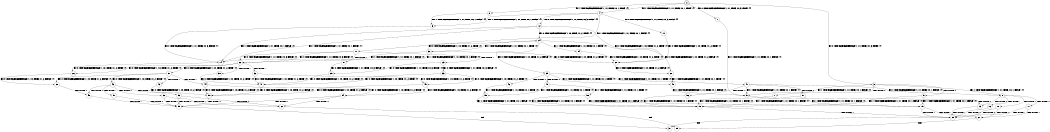 digraph BCG {
size = "7, 10.5";
center = TRUE;
node [shape = circle];
0 [peripheries = 2];
0 -> 1 [label = "EX !0 !ATOMIC_EXCH_BRANCH (1, +1, TRUE, +0, 3, TRUE) !{}"];
0 -> 2 [label = "EX !1 !ATOMIC_EXCH_BRANCH (1, +1, TRUE, +0, 1, TRUE) !{}"];
0 -> 3 [label = "EX !0 !ATOMIC_EXCH_BRANCH (1, +1, TRUE, +0, 3, TRUE) !{}"];
0 -> 4 [label = "EX !1 !ATOMIC_EXCH_BRANCH (1, +1, TRUE, +0, 1, TRUE) !{}"];
1 -> 5 [label = "EX !1 !ATOMIC_EXCH_BRANCH (1, +1, TRUE, +0, 1, FALSE) !{}"];
2 -> 6 [label = "EX !1 !ATOMIC_EXCH_BRANCH (1, +1, TRUE, +0, 1, FALSE) !{}"];
3 -> 5 [label = "EX !1 !ATOMIC_EXCH_BRANCH (1, +1, TRUE, +0, 1, FALSE) !{}"];
3 -> 7 [label = "TERMINATE !0"];
3 -> 8 [label = "EX !1 !ATOMIC_EXCH_BRANCH (1, +1, TRUE, +0, 1, FALSE) !{}"];
3 -> 9 [label = "TERMINATE !0"];
4 -> 6 [label = "EX !1 !ATOMIC_EXCH_BRANCH (1, +1, TRUE, +0, 1, FALSE) !{}"];
4 -> 10 [label = "EX !0 !ATOMIC_EXCH_BRANCH (1, +1, TRUE, +0, 3, FALSE) !{}"];
4 -> 11 [label = "EX !1 !ATOMIC_EXCH_BRANCH (1, +1, TRUE, +0, 1, FALSE) !{}"];
4 -> 12 [label = "EX !0 !ATOMIC_EXCH_BRANCH (1, +1, TRUE, +0, 3, FALSE) !{}"];
5 -> 13 [label = "TERMINATE !0"];
6 -> 14 [label = "EX !0 !ATOMIC_EXCH_BRANCH (1, +1, TRUE, +0, 3, FALSE) !{}"];
7 -> 15 [label = "EX !1 !ATOMIC_EXCH_BRANCH (1, +1, TRUE, +0, 1, FALSE) !{}"];
8 -> 13 [label = "TERMINATE !0"];
8 -> 16 [label = "TERMINATE !1"];
8 -> 17 [label = "TERMINATE !0"];
8 -> 18 [label = "TERMINATE !1"];
9 -> 15 [label = "EX !1 !ATOMIC_EXCH_BRANCH (1, +1, TRUE, +0, 1, FALSE) !{}"];
9 -> 19 [label = "EX !1 !ATOMIC_EXCH_BRANCH (1, +1, TRUE, +0, 1, FALSE) !{}"];
10 -> 20 [label = "EX !0 !ATOMIC_EXCH_BRANCH (1, +0, TRUE, +1, 2, TRUE) !{}"];
11 -> 14 [label = "EX !0 !ATOMIC_EXCH_BRANCH (1, +1, TRUE, +0, 3, FALSE) !{}"];
11 -> 21 [label = "TERMINATE !1"];
11 -> 22 [label = "EX !0 !ATOMIC_EXCH_BRANCH (1, +1, TRUE, +0, 3, FALSE) !{}"];
11 -> 23 [label = "TERMINATE !1"];
12 -> 20 [label = "EX !0 !ATOMIC_EXCH_BRANCH (1, +0, TRUE, +1, 2, TRUE) !{}"];
12 -> 14 [label = "EX !1 !ATOMIC_EXCH_BRANCH (1, +1, TRUE, +0, 1, FALSE) !{}"];
12 -> 24 [label = "EX !0 !ATOMIC_EXCH_BRANCH (1, +0, TRUE, +1, 2, TRUE) !{}"];
12 -> 22 [label = "EX !1 !ATOMIC_EXCH_BRANCH (1, +1, TRUE, +0, 1, FALSE) !{}"];
13 -> 25 [label = "TERMINATE !1"];
14 -> 26 [label = "EX !0 !ATOMIC_EXCH_BRANCH (1, +0, TRUE, +1, 2, TRUE) !{}"];
15 -> 25 [label = "TERMINATE !1"];
16 -> 25 [label = "TERMINATE !0"];
17 -> 25 [label = "TERMINATE !1"];
17 -> 27 [label = "TERMINATE !1"];
18 -> 25 [label = "TERMINATE !0"];
18 -> 27 [label = "TERMINATE !0"];
19 -> 25 [label = "TERMINATE !1"];
19 -> 27 [label = "TERMINATE !1"];
20 -> 28 [label = "EX !0 !ATOMIC_EXCH_BRANCH (1, +0, TRUE, +1, 2, FALSE) !{}"];
21 -> 29 [label = "EX !0 !ATOMIC_EXCH_BRANCH (1, +1, TRUE, +0, 3, FALSE) !{}"];
22 -> 26 [label = "EX !0 !ATOMIC_EXCH_BRANCH (1, +0, TRUE, +1, 2, TRUE) !{}"];
22 -> 30 [label = "TERMINATE !1"];
22 -> 31 [label = "EX !0 !ATOMIC_EXCH_BRANCH (1, +0, TRUE, +1, 2, TRUE) !{}"];
22 -> 32 [label = "TERMINATE !1"];
23 -> 29 [label = "EX !0 !ATOMIC_EXCH_BRANCH (1, +1, TRUE, +0, 3, FALSE) !{}"];
23 -> 33 [label = "EX !0 !ATOMIC_EXCH_BRANCH (1, +1, TRUE, +0, 3, FALSE) !{}"];
24 -> 28 [label = "EX !0 !ATOMIC_EXCH_BRANCH (1, +0, TRUE, +1, 2, FALSE) !{}"];
24 -> 34 [label = "EX !1 !ATOMIC_EXCH_BRANCH (1, +1, TRUE, +0, 1, TRUE) !{}"];
24 -> 35 [label = "EX !0 !ATOMIC_EXCH_BRANCH (1, +0, TRUE, +1, 2, FALSE) !{}"];
24 -> 36 [label = "EX !1 !ATOMIC_EXCH_BRANCH (1, +1, TRUE, +0, 1, TRUE) !{}"];
25 -> 37 [label = "exit"];
26 -> 38 [label = "EX !0 !ATOMIC_EXCH_BRANCH (1, +0, TRUE, +1, 2, FALSE) !{}"];
27 -> 39 [label = "exit"];
28 -> 40 [label = "EX !1 !ATOMIC_EXCH_BRANCH (1, +1, TRUE, +0, 1, TRUE) !{}"];
29 -> 41 [label = "EX !0 !ATOMIC_EXCH_BRANCH (1, +0, TRUE, +1, 2, TRUE) !{}"];
30 -> 41 [label = "EX !0 !ATOMIC_EXCH_BRANCH (1, +0, TRUE, +1, 2, TRUE) !{}"];
31 -> 38 [label = "EX !0 !ATOMIC_EXCH_BRANCH (1, +0, TRUE, +1, 2, FALSE) !{}"];
31 -> 42 [label = "TERMINATE !1"];
31 -> 43 [label = "EX !0 !ATOMIC_EXCH_BRANCH (1, +0, TRUE, +1, 2, FALSE) !{}"];
31 -> 44 [label = "TERMINATE !1"];
32 -> 41 [label = "EX !0 !ATOMIC_EXCH_BRANCH (1, +0, TRUE, +1, 2, TRUE) !{}"];
32 -> 45 [label = "EX !0 !ATOMIC_EXCH_BRANCH (1, +0, TRUE, +1, 2, TRUE) !{}"];
33 -> 41 [label = "EX !0 !ATOMIC_EXCH_BRANCH (1, +0, TRUE, +1, 2, TRUE) !{}"];
33 -> 45 [label = "EX !0 !ATOMIC_EXCH_BRANCH (1, +0, TRUE, +1, 2, TRUE) !{}"];
34 -> 20 [label = "EX !0 !ATOMIC_EXCH_BRANCH (1, +0, TRUE, +1, 2, TRUE) !{}"];
35 -> 40 [label = "EX !1 !ATOMIC_EXCH_BRANCH (1, +1, TRUE, +0, 1, TRUE) !{}"];
35 -> 46 [label = "TERMINATE !0"];
35 -> 47 [label = "EX !1 !ATOMIC_EXCH_BRANCH (1, +1, TRUE, +0, 1, TRUE) !{}"];
35 -> 48 [label = "TERMINATE !0"];
36 -> 20 [label = "EX !0 !ATOMIC_EXCH_BRANCH (1, +0, TRUE, +1, 2, TRUE) !{}"];
36 -> 14 [label = "EX !1 !ATOMIC_EXCH_BRANCH (1, +1, TRUE, +0, 1, FALSE) !{}"];
36 -> 24 [label = "EX !0 !ATOMIC_EXCH_BRANCH (1, +0, TRUE, +1, 2, TRUE) !{}"];
36 -> 22 [label = "EX !1 !ATOMIC_EXCH_BRANCH (1, +1, TRUE, +0, 1, FALSE) !{}"];
38 -> 49 [label = "TERMINATE !0"];
40 -> 5 [label = "EX !1 !ATOMIC_EXCH_BRANCH (1, +1, TRUE, +0, 1, FALSE) !{}"];
41 -> 50 [label = "EX !0 !ATOMIC_EXCH_BRANCH (1, +0, TRUE, +1, 2, FALSE) !{}"];
42 -> 50 [label = "EX !0 !ATOMIC_EXCH_BRANCH (1, +0, TRUE, +1, 2, FALSE) !{}"];
43 -> 49 [label = "TERMINATE !0"];
43 -> 51 [label = "TERMINATE !1"];
43 -> 52 [label = "TERMINATE !0"];
43 -> 53 [label = "TERMINATE !1"];
44 -> 50 [label = "EX !0 !ATOMIC_EXCH_BRANCH (1, +0, TRUE, +1, 2, FALSE) !{}"];
44 -> 54 [label = "EX !0 !ATOMIC_EXCH_BRANCH (1, +0, TRUE, +1, 2, FALSE) !{}"];
45 -> 50 [label = "EX !0 !ATOMIC_EXCH_BRANCH (1, +0, TRUE, +1, 2, FALSE) !{}"];
45 -> 54 [label = "EX !0 !ATOMIC_EXCH_BRANCH (1, +0, TRUE, +1, 2, FALSE) !{}"];
46 -> 55 [label = "EX !1 !ATOMIC_EXCH_BRANCH (1, +1, TRUE, +0, 1, TRUE) !{}"];
47 -> 5 [label = "EX !1 !ATOMIC_EXCH_BRANCH (1, +1, TRUE, +0, 1, FALSE) !{}"];
47 -> 56 [label = "TERMINATE !0"];
47 -> 8 [label = "EX !1 !ATOMIC_EXCH_BRANCH (1, +1, TRUE, +0, 1, FALSE) !{}"];
47 -> 57 [label = "TERMINATE !0"];
48 -> 55 [label = "EX !1 !ATOMIC_EXCH_BRANCH (1, +1, TRUE, +0, 1, TRUE) !{}"];
48 -> 58 [label = "EX !1 !ATOMIC_EXCH_BRANCH (1, +1, TRUE, +0, 1, TRUE) !{}"];
49 -> 59 [label = "TERMINATE !1"];
50 -> 59 [label = "TERMINATE !0"];
51 -> 59 [label = "TERMINATE !0"];
52 -> 59 [label = "TERMINATE !1"];
52 -> 60 [label = "TERMINATE !1"];
53 -> 59 [label = "TERMINATE !0"];
53 -> 60 [label = "TERMINATE !0"];
54 -> 59 [label = "TERMINATE !0"];
54 -> 60 [label = "TERMINATE !0"];
55 -> 15 [label = "EX !1 !ATOMIC_EXCH_BRANCH (1, +1, TRUE, +0, 1, FALSE) !{}"];
56 -> 15 [label = "EX !1 !ATOMIC_EXCH_BRANCH (1, +1, TRUE, +0, 1, FALSE) !{}"];
57 -> 15 [label = "EX !1 !ATOMIC_EXCH_BRANCH (1, +1, TRUE, +0, 1, FALSE) !{}"];
57 -> 19 [label = "EX !1 !ATOMIC_EXCH_BRANCH (1, +1, TRUE, +0, 1, FALSE) !{}"];
58 -> 15 [label = "EX !1 !ATOMIC_EXCH_BRANCH (1, +1, TRUE, +0, 1, FALSE) !{}"];
58 -> 19 [label = "EX !1 !ATOMIC_EXCH_BRANCH (1, +1, TRUE, +0, 1, FALSE) !{}"];
59 -> 37 [label = "exit"];
60 -> 39 [label = "exit"];
}
